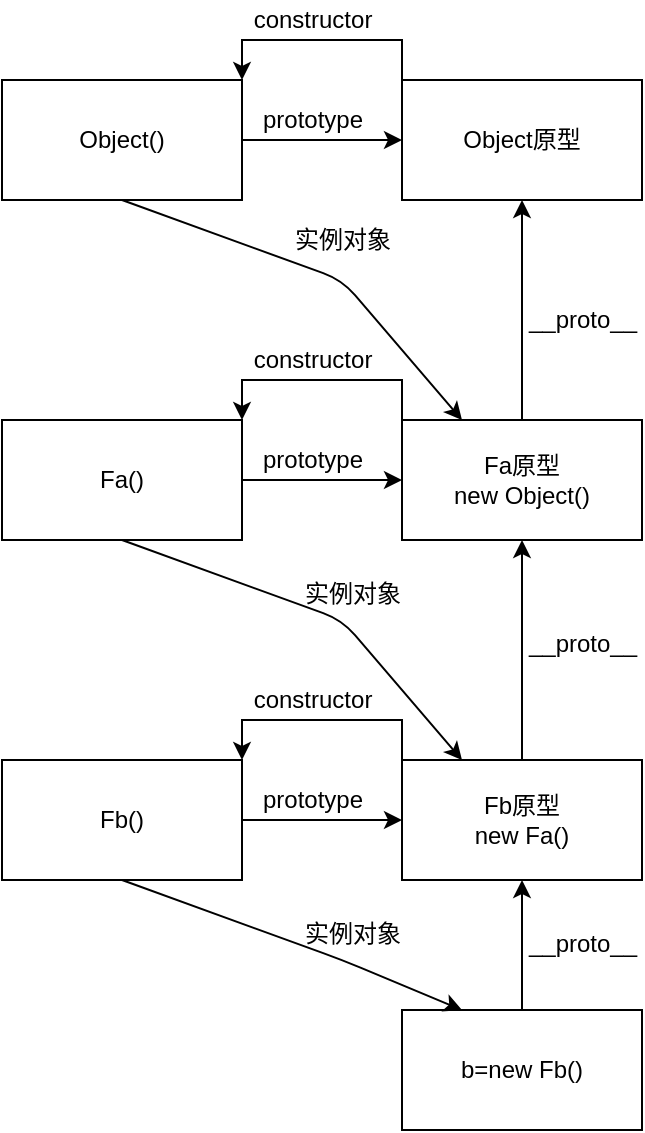 <mxfile version="12.9.8" type="device"><diagram id="MpUo-m9Dc3BpXjVcLacv" name="第 1 页"><mxGraphModel dx="1422" dy="762" grid="0" gridSize="10" guides="1" tooltips="1" connect="1" arrows="1" fold="1" page="1" pageScale="1" pageWidth="827" pageHeight="1169" math="0" shadow="0"><root><mxCell id="0"/><mxCell id="1" parent="0"/><mxCell id="R4oHHt7WV6RV7djK_yTC-3" value="" style="edgeStyle=orthogonalEdgeStyle;rounded=0;orthogonalLoop=1;jettySize=auto;html=1;" edge="1" parent="1" source="R4oHHt7WV6RV7djK_yTC-1" target="R4oHHt7WV6RV7djK_yTC-2"><mxGeometry relative="1" as="geometry"/></mxCell><mxCell id="R4oHHt7WV6RV7djK_yTC-1" value="Fa()" style="rounded=0;whiteSpace=wrap;html=1;" vertex="1" parent="1"><mxGeometry x="140" y="290" width="120" height="60" as="geometry"/></mxCell><mxCell id="R4oHHt7WV6RV7djK_yTC-5" style="edgeStyle=orthogonalEdgeStyle;rounded=0;orthogonalLoop=1;jettySize=auto;html=1;exitX=0;exitY=0;exitDx=0;exitDy=0;entryX=1;entryY=0;entryDx=0;entryDy=0;" edge="1" parent="1" source="R4oHHt7WV6RV7djK_yTC-2" target="R4oHHt7WV6RV7djK_yTC-1"><mxGeometry relative="1" as="geometry"/></mxCell><mxCell id="R4oHHt7WV6RV7djK_yTC-2" value="Fa原型&lt;br&gt;new Object()" style="rounded=0;whiteSpace=wrap;html=1;" vertex="1" parent="1"><mxGeometry x="340" y="290" width="120" height="60" as="geometry"/></mxCell><mxCell id="R4oHHt7WV6RV7djK_yTC-4" value="prototype" style="text;html=1;align=center;verticalAlign=middle;resizable=0;points=[];autosize=1;" vertex="1" parent="1"><mxGeometry x="260" y="300" width="70" height="20" as="geometry"/></mxCell><mxCell id="R4oHHt7WV6RV7djK_yTC-6" value="constructor" style="text;html=1;align=center;verticalAlign=middle;resizable=0;points=[];autosize=1;" vertex="1" parent="1"><mxGeometry x="260" y="250" width="70" height="20" as="geometry"/></mxCell><mxCell id="R4oHHt7WV6RV7djK_yTC-10" value="" style="edgeStyle=orthogonalEdgeStyle;rounded=0;orthogonalLoop=1;jettySize=auto;html=1;" edge="1" parent="1" source="R4oHHt7WV6RV7djK_yTC-11" target="R4oHHt7WV6RV7djK_yTC-13"><mxGeometry relative="1" as="geometry"/></mxCell><mxCell id="R4oHHt7WV6RV7djK_yTC-11" value="Object()" style="rounded=0;whiteSpace=wrap;html=1;" vertex="1" parent="1"><mxGeometry x="140" y="120" width="120" height="60" as="geometry"/></mxCell><mxCell id="R4oHHt7WV6RV7djK_yTC-12" style="edgeStyle=orthogonalEdgeStyle;rounded=0;orthogonalLoop=1;jettySize=auto;html=1;exitX=0;exitY=0;exitDx=0;exitDy=0;entryX=1;entryY=0;entryDx=0;entryDy=0;" edge="1" parent="1" source="R4oHHt7WV6RV7djK_yTC-13" target="R4oHHt7WV6RV7djK_yTC-11"><mxGeometry relative="1" as="geometry"/></mxCell><mxCell id="R4oHHt7WV6RV7djK_yTC-13" value="Object原型" style="rounded=0;whiteSpace=wrap;html=1;" vertex="1" parent="1"><mxGeometry x="340" y="120" width="120" height="60" as="geometry"/></mxCell><mxCell id="R4oHHt7WV6RV7djK_yTC-14" value="prototype" style="text;html=1;align=center;verticalAlign=middle;resizable=0;points=[];autosize=1;" vertex="1" parent="1"><mxGeometry x="260" y="130" width="70" height="20" as="geometry"/></mxCell><mxCell id="R4oHHt7WV6RV7djK_yTC-15" value="constructor" style="text;html=1;align=center;verticalAlign=middle;resizable=0;points=[];autosize=1;" vertex="1" parent="1"><mxGeometry x="260" y="80" width="70" height="20" as="geometry"/></mxCell><mxCell id="R4oHHt7WV6RV7djK_yTC-16" value="" style="edgeStyle=orthogonalEdgeStyle;rounded=0;orthogonalLoop=1;jettySize=auto;html=1;" edge="1" parent="1" source="R4oHHt7WV6RV7djK_yTC-17" target="R4oHHt7WV6RV7djK_yTC-19"><mxGeometry relative="1" as="geometry"/></mxCell><mxCell id="R4oHHt7WV6RV7djK_yTC-17" value="Fb()" style="rounded=0;whiteSpace=wrap;html=1;" vertex="1" parent="1"><mxGeometry x="140" y="460" width="120" height="60" as="geometry"/></mxCell><mxCell id="R4oHHt7WV6RV7djK_yTC-18" style="edgeStyle=orthogonalEdgeStyle;rounded=0;orthogonalLoop=1;jettySize=auto;html=1;exitX=0;exitY=0;exitDx=0;exitDy=0;entryX=1;entryY=0;entryDx=0;entryDy=0;" edge="1" parent="1" source="R4oHHt7WV6RV7djK_yTC-19" target="R4oHHt7WV6RV7djK_yTC-17"><mxGeometry relative="1" as="geometry"/></mxCell><mxCell id="R4oHHt7WV6RV7djK_yTC-19" value="Fb原型&lt;br&gt;new Fa()" style="rounded=0;whiteSpace=wrap;html=1;" vertex="1" parent="1"><mxGeometry x="340" y="460" width="120" height="60" as="geometry"/></mxCell><mxCell id="R4oHHt7WV6RV7djK_yTC-20" value="prototype" style="text;html=1;align=center;verticalAlign=middle;resizable=0;points=[];autosize=1;" vertex="1" parent="1"><mxGeometry x="260" y="470" width="70" height="20" as="geometry"/></mxCell><mxCell id="R4oHHt7WV6RV7djK_yTC-21" value="constructor" style="text;html=1;align=center;verticalAlign=middle;resizable=0;points=[];autosize=1;" vertex="1" parent="1"><mxGeometry x="260" y="420" width="70" height="20" as="geometry"/></mxCell><mxCell id="R4oHHt7WV6RV7djK_yTC-24" value="" style="endArrow=classic;html=1;exitX=0.5;exitY=0;exitDx=0;exitDy=0;entryX=0.5;entryY=1;entryDx=0;entryDy=0;" edge="1" parent="1" source="R4oHHt7WV6RV7djK_yTC-2" target="R4oHHt7WV6RV7djK_yTC-13"><mxGeometry width="50" height="50" relative="1" as="geometry"><mxPoint x="380" y="290" as="sourcePoint"/><mxPoint x="430" y="240" as="targetPoint"/></mxGeometry></mxCell><mxCell id="R4oHHt7WV6RV7djK_yTC-35" value="__proto__" style="text;html=1;align=center;verticalAlign=middle;resizable=0;points=[];" vertex="1" connectable="0" parent="R4oHHt7WV6RV7djK_yTC-24"><mxGeometry x="-0.236" relative="1" as="geometry"><mxPoint x="30" y="-8" as="offset"/></mxGeometry></mxCell><mxCell id="R4oHHt7WV6RV7djK_yTC-25" value="" style="endArrow=classic;html=1;exitX=0.5;exitY=0;exitDx=0;exitDy=0;entryX=0.5;entryY=1;entryDx=0;entryDy=0;" edge="1" parent="1" source="R4oHHt7WV6RV7djK_yTC-19" target="R4oHHt7WV6RV7djK_yTC-2"><mxGeometry width="50" height="50" relative="1" as="geometry"><mxPoint x="410" y="300" as="sourcePoint"/><mxPoint x="410" y="190" as="targetPoint"/></mxGeometry></mxCell><mxCell id="R4oHHt7WV6RV7djK_yTC-26" value="" style="endArrow=classic;html=1;exitX=0.5;exitY=1;exitDx=0;exitDy=0;entryX=0.25;entryY=0;entryDx=0;entryDy=0;" edge="1" parent="1" source="R4oHHt7WV6RV7djK_yTC-1" target="R4oHHt7WV6RV7djK_yTC-19"><mxGeometry width="50" height="50" relative="1" as="geometry"><mxPoint x="410" y="470" as="sourcePoint"/><mxPoint x="410" y="360" as="targetPoint"/><Array as="points"><mxPoint x="310" y="390"/></Array></mxGeometry></mxCell><mxCell id="R4oHHt7WV6RV7djK_yTC-27" value="" style="endArrow=classic;html=1;entryX=0.25;entryY=0;entryDx=0;entryDy=0;" edge="1" parent="1"><mxGeometry width="50" height="50" relative="1" as="geometry"><mxPoint x="200" y="180" as="sourcePoint"/><mxPoint x="370" y="290" as="targetPoint"/><Array as="points"><mxPoint x="310" y="220"/></Array></mxGeometry></mxCell><mxCell id="R4oHHt7WV6RV7djK_yTC-29" value="实例对象" style="text;html=1;align=center;verticalAlign=middle;resizable=0;points=[];" vertex="1" connectable="0" parent="R4oHHt7WV6RV7djK_yTC-27"><mxGeometry x="-0.039" y="1" relative="1" as="geometry"><mxPoint x="14.74" y="-13.58" as="offset"/></mxGeometry></mxCell><mxCell id="R4oHHt7WV6RV7djK_yTC-33" value="" style="edgeStyle=orthogonalEdgeStyle;rounded=0;orthogonalLoop=1;jettySize=auto;html=1;" edge="1" parent="1" source="R4oHHt7WV6RV7djK_yTC-28" target="R4oHHt7WV6RV7djK_yTC-19"><mxGeometry relative="1" as="geometry"/></mxCell><mxCell id="R4oHHt7WV6RV7djK_yTC-28" value="b=new Fb()" style="rounded=0;whiteSpace=wrap;html=1;" vertex="1" parent="1"><mxGeometry x="340" y="585" width="120" height="60" as="geometry"/></mxCell><mxCell id="R4oHHt7WV6RV7djK_yTC-31" value="实例对象" style="text;html=1;align=center;verticalAlign=middle;resizable=0;points=[];" vertex="1" connectable="0" parent="1"><mxGeometry x="300.001" y="389.996" as="geometry"><mxPoint x="14.74" y="-13.58" as="offset"/></mxGeometry></mxCell><mxCell id="R4oHHt7WV6RV7djK_yTC-32" value="" style="endArrow=classic;html=1;entryX=0.25;entryY=0;entryDx=0;entryDy=0;exitX=0.5;exitY=1;exitDx=0;exitDy=0;" edge="1" parent="1" source="R4oHHt7WV6RV7djK_yTC-17" target="R4oHHt7WV6RV7djK_yTC-28"><mxGeometry width="50" height="50" relative="1" as="geometry"><mxPoint x="210" y="560" as="sourcePoint"/><mxPoint x="370" y="630" as="targetPoint"/><Array as="points"><mxPoint x="310" y="560"/></Array></mxGeometry></mxCell><mxCell id="R4oHHt7WV6RV7djK_yTC-34" value="实例对象" style="text;html=1;align=center;verticalAlign=middle;resizable=0;points=[];" vertex="1" connectable="0" parent="1"><mxGeometry x="300.001" y="559.996" as="geometry"><mxPoint x="14.74" y="-13.58" as="offset"/></mxGeometry></mxCell><mxCell id="R4oHHt7WV6RV7djK_yTC-37" value="__proto__" style="text;html=1;align=center;verticalAlign=middle;resizable=0;points=[];" vertex="1" connectable="0" parent="1"><mxGeometry x="400" y="410" as="geometry"><mxPoint x="30" y="-8" as="offset"/></mxGeometry></mxCell><mxCell id="R4oHHt7WV6RV7djK_yTC-38" value="__proto__" style="text;html=1;align=center;verticalAlign=middle;resizable=0;points=[];" vertex="1" connectable="0" parent="1"><mxGeometry x="400" y="560" as="geometry"><mxPoint x="30" y="-8" as="offset"/></mxGeometry></mxCell></root></mxGraphModel></diagram></mxfile>